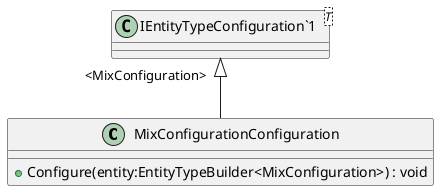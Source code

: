 @startuml
class MixConfigurationConfiguration {
    + Configure(entity:EntityTypeBuilder<MixConfiguration>) : void
}
class "IEntityTypeConfiguration`1"<T> {
}
"IEntityTypeConfiguration`1" "<MixConfiguration>" <|-- MixConfigurationConfiguration
@enduml

